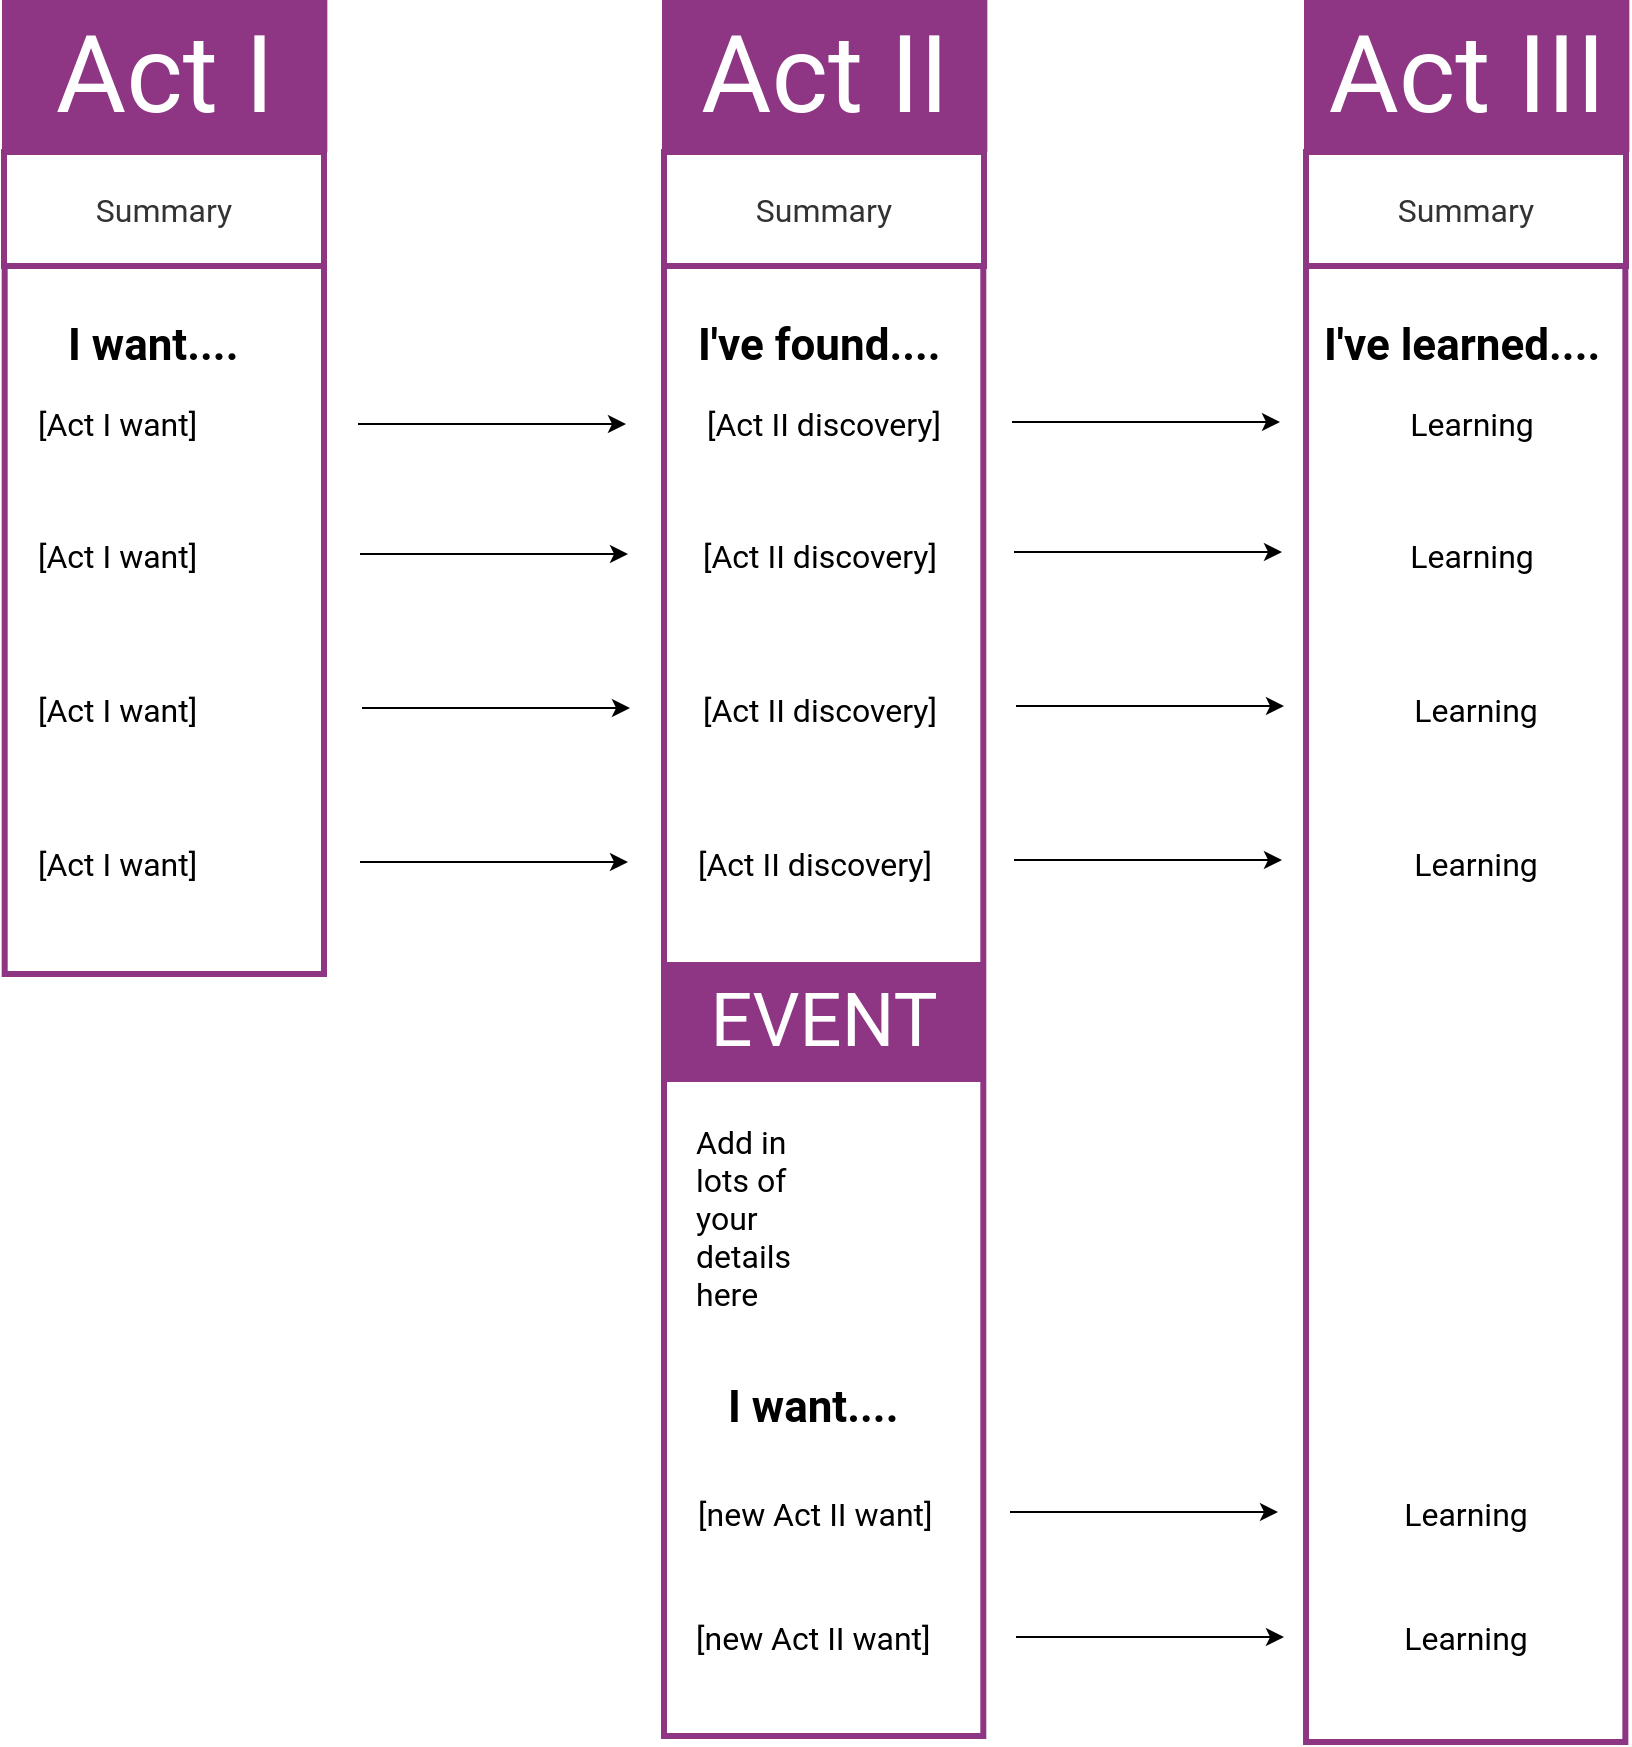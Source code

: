 <mxfile version="27.0.5">
  <diagram name="Page-1" id="7olxjzG8O-aa4FaBFeG-">
    <mxGraphModel dx="-16115" dy="15930" grid="1" gridSize="10" guides="1" tooltips="1" connect="1" arrows="1" fold="1" page="1" pageScale="1" pageWidth="850" pageHeight="1100" math="0" shadow="0">
      <root>
        <mxCell id="0" />
        <mxCell id="1" parent="0" />
        <mxCell id="Ob4dMHm7MTZS2m7D0Z62-1" value="" style="rounded=0;whiteSpace=wrap;html=1;strokeColor=light-dark(#8e3684, #ededed);fillColor=none;fontSize=16;fontFamily=Roboto;fontSource=https%3A%2F%2Ffonts.googleapis.com%2Fcss%3Ffamily%3DRoboto;fontColor=light-dark(#333333,#CFBFFC);strokeWidth=3;glass=0;shadow=0;container=0;labelBorderColor=none;" vertex="1" parent="1">
          <mxGeometry x="17670.01" y="-15202" width="159.66" height="738" as="geometry" />
        </mxCell>
        <mxCell id="Ob4dMHm7MTZS2m7D0Z62-2" value="" style="rounded=0;whiteSpace=wrap;html=1;strokeColor=light-dark(#8e3684, #ededed);fillColor=none;fontSize=16;fontFamily=Roboto;fontSource=https%3A%2F%2Ffonts.googleapis.com%2Fcss%3Ffamily%3DRoboto;fontColor=light-dark(#333333,#CFBFFC);strokeWidth=3;glass=0;shadow=0;container=0;labelBorderColor=none;" vertex="1" parent="1">
          <mxGeometry x="17349" y="-15202" width="159.66" height="735" as="geometry" />
        </mxCell>
        <mxCell id="Ob4dMHm7MTZS2m7D0Z62-3" value="" style="rounded=0;whiteSpace=wrap;html=1;strokeColor=light-dark(#8e3684, #ededed);fillColor=none;fontSize=16;fontFamily=Roboto;fontSource=https%3A%2F%2Ffonts.googleapis.com%2Fcss%3Ffamily%3DRoboto;fontColor=light-dark(#333333,#CFBFFC);strokeWidth=3;glass=0;shadow=0;container=0;labelBorderColor=none;" vertex="1" parent="1">
          <mxGeometry x="17019.34" y="-15202" width="159.66" height="354" as="geometry" />
        </mxCell>
        <mxCell id="Ob4dMHm7MTZS2m7D0Z62-4" value="Act I" style="rounded=0;whiteSpace=wrap;html=1;strokeColor=none;fillColor=#8E3684;fontSize=54;fontFamily=Roboto;fontSource=https%3A%2F%2Ffonts.googleapis.com%2Fcss%3Ffamily%3DRoboto;fontColor=#FFFFFF;strokeWidth=24;glass=0;shadow=0;container=0;" vertex="1" parent="1">
          <mxGeometry x="17018" y="-15335" width="162.67" height="76" as="geometry" />
        </mxCell>
        <mxCell id="Ob4dMHm7MTZS2m7D0Z62-5" style="edgeStyle=orthogonalEdgeStyle;rounded=0;orthogonalLoop=1;jettySize=auto;html=1;" edge="1" parent="1">
          <mxGeometry relative="1" as="geometry">
            <mxPoint x="17330" y="-15123" as="targetPoint" />
            <mxPoint x="17196" y="-15123" as="sourcePoint" />
          </mxGeometry>
        </mxCell>
        <mxCell id="Ob4dMHm7MTZS2m7D0Z62-6" value="[Act I want]" style="text;html=1;align=left;verticalAlign=middle;whiteSpace=wrap;rounded=0;fontFamily=Roboto;fontSource=https%3A%2F%2Ffonts.googleapis.com%2Fcss%3Ffamily%3DRoboto;fontSize=16;" vertex="1" parent="1">
          <mxGeometry x="17033.75" y="-15145" width="127.25" height="43" as="geometry" />
        </mxCell>
        <mxCell id="Ob4dMHm7MTZS2m7D0Z62-7" value="Summary" style="rounded=0;whiteSpace=wrap;html=1;strokeColor=light-dark(#8e3684, #ededed);fillColor=none;fontSize=16;fontFamily=Roboto;fontSource=https%3A%2F%2Ffonts.googleapis.com%2Fcss%3Ffamily%3DRoboto;fontColor=light-dark(#333333,#CFBFFC);strokeWidth=3;glass=0;shadow=0;container=0;labelBorderColor=none;" vertex="1" parent="1">
          <mxGeometry x="17019" y="-15259" width="160" height="57" as="geometry" />
        </mxCell>
        <mxCell id="Ob4dMHm7MTZS2m7D0Z62-8" value="Act II" style="rounded=0;whiteSpace=wrap;html=1;strokeColor=none;fillColor=#8E3684;fontSize=54;fontFamily=Roboto;fontSource=https%3A%2F%2Ffonts.googleapis.com%2Fcss%3Ffamily%3DRoboto;fontColor=#FFFFFF;strokeWidth=24;glass=0;shadow=0;container=0;" vertex="1" parent="1">
          <mxGeometry x="17348" y="-15335" width="162.67" height="76" as="geometry" />
        </mxCell>
        <mxCell id="Ob4dMHm7MTZS2m7D0Z62-9" value="Summary" style="rounded=0;whiteSpace=wrap;html=1;strokeColor=light-dark(#8e3684, #ededed);fillColor=none;fontSize=16;fontFamily=Roboto;fontSource=https%3A%2F%2Ffonts.googleapis.com%2Fcss%3Ffamily%3DRoboto;fontColor=light-dark(#333333,#CFBFFC);strokeWidth=3;glass=0;shadow=0;container=0;labelBorderColor=none;" vertex="1" parent="1">
          <mxGeometry x="17349" y="-15259" width="160" height="57" as="geometry" />
        </mxCell>
        <mxCell id="Ob4dMHm7MTZS2m7D0Z62-10" value="Act III" style="rounded=0;whiteSpace=wrap;html=1;strokeColor=none;fillColor=#8E3684;fontSize=54;fontFamily=Roboto;fontSource=https%3A%2F%2Ffonts.googleapis.com%2Fcss%3Ffamily%3DRoboto;fontColor=#FFFFFF;strokeWidth=24;glass=0;shadow=0;container=0;" vertex="1" parent="1">
          <mxGeometry x="17669" y="-15335" width="162.67" height="76" as="geometry" />
        </mxCell>
        <mxCell id="Ob4dMHm7MTZS2m7D0Z62-11" value="Summary" style="rounded=0;whiteSpace=wrap;html=1;strokeColor=light-dark(#8e3684, #ededed);fillColor=none;fontSize=16;fontFamily=Roboto;fontSource=https%3A%2F%2Ffonts.googleapis.com%2Fcss%3Ffamily%3DRoboto;fontColor=light-dark(#333333,#CFBFFC);strokeWidth=3;glass=0;shadow=0;container=0;labelBorderColor=none;" vertex="1" parent="1">
          <mxGeometry x="17670" y="-15259" width="160" height="57" as="geometry" />
        </mxCell>
        <mxCell id="Ob4dMHm7MTZS2m7D0Z62-12" value="I want...." style="text;html=1;align=left;verticalAlign=middle;whiteSpace=wrap;rounded=0;fontFamily=Roboto;fontSource=https%3A%2F%2Ffonts.googleapis.com%2Fcss%3Ffamily%3DRoboto;fontSize=22;fontStyle=1" vertex="1" parent="1">
          <mxGeometry x="17049.42" y="-15177" width="99.16" height="30" as="geometry" />
        </mxCell>
        <mxCell id="Ob4dMHm7MTZS2m7D0Z62-13" value="I&#39;ve found...." style="text;html=1;align=left;verticalAlign=middle;whiteSpace=wrap;rounded=0;fontFamily=Roboto;fontSource=https%3A%2F%2Ffonts.googleapis.com%2Fcss%3Ffamily%3DRoboto;fontSize=22;fontStyle=1" vertex="1" parent="1">
          <mxGeometry x="17363.77" y="-15177" width="131.12" height="30" as="geometry" />
        </mxCell>
        <mxCell id="Ob4dMHm7MTZS2m7D0Z62-14" value="I&#39;ve learned...." style="text;html=1;align=left;verticalAlign=middle;whiteSpace=wrap;rounded=0;fontFamily=Roboto;fontSource=https%3A%2F%2Ffonts.googleapis.com%2Fcss%3Ffamily%3DRoboto;fontSize=22;fontStyle=1" vertex="1" parent="1">
          <mxGeometry x="17676.89" y="-15177" width="146.89" height="30" as="geometry" />
        </mxCell>
        <mxCell id="Ob4dMHm7MTZS2m7D0Z62-15" value="[Act I want]" style="text;html=1;align=left;verticalAlign=middle;whiteSpace=wrap;rounded=0;fontFamily=Roboto;fontSource=https%3A%2F%2Ffonts.googleapis.com%2Fcss%3Ffamily%3DRoboto;fontSize=16;" vertex="1" parent="1">
          <mxGeometry x="17033.75" y="-15079" width="130.5" height="43" as="geometry" />
        </mxCell>
        <mxCell id="Ob4dMHm7MTZS2m7D0Z62-16" value="[Act I want]" style="text;html=1;align=left;verticalAlign=middle;whiteSpace=wrap;rounded=0;fontFamily=Roboto;fontSource=https%3A%2F%2Ffonts.googleapis.com%2Fcss%3Ffamily%3DRoboto;fontSize=16;" vertex="1" parent="1">
          <mxGeometry x="17033.75" y="-15012" width="130.5" height="63" as="geometry" />
        </mxCell>
        <mxCell id="Ob4dMHm7MTZS2m7D0Z62-17" value="[Act I want]" style="text;html=1;align=left;verticalAlign=middle;whiteSpace=wrap;rounded=0;fontFamily=Roboto;fontSource=https%3A%2F%2Ffonts.googleapis.com%2Fcss%3Ffamily%3DRoboto;fontSize=16;" vertex="1" parent="1">
          <mxGeometry x="17033.75" y="-14925" width="121" height="43" as="geometry" />
        </mxCell>
        <mxCell id="Ob4dMHm7MTZS2m7D0Z62-18" value="[Act II discovery]" style="text;html=1;align=center;verticalAlign=middle;whiteSpace=wrap;rounded=0;fontFamily=Roboto;fontSource=https%3A%2F%2Ffonts.googleapis.com%2Fcss%3Ffamily%3DRoboto;fontSize=16;" vertex="1" parent="1">
          <mxGeometry x="17369.34" y="-15145" width="120" height="43" as="geometry" />
        </mxCell>
        <mxCell id="Ob4dMHm7MTZS2m7D0Z62-19" value="[Act II discovery]" style="text;html=1;align=center;verticalAlign=middle;whiteSpace=wrap;rounded=0;fontFamily=Roboto;fontSource=https%3A%2F%2Ffonts.googleapis.com%2Fcss%3Ffamily%3DRoboto;fontSize=16;" vertex="1" parent="1">
          <mxGeometry x="17357" y="-15079" width="140" height="43" as="geometry" />
        </mxCell>
        <mxCell id="Ob4dMHm7MTZS2m7D0Z62-20" value="[Act II discovery]" style="text;html=1;align=center;verticalAlign=middle;whiteSpace=wrap;rounded=0;fontFamily=Roboto;fontSource=https%3A%2F%2Ffonts.googleapis.com%2Fcss%3Ffamily%3DRoboto;fontSize=16;" vertex="1" parent="1">
          <mxGeometry x="17363.75" y="-14925" width="121" height="43" as="geometry" />
        </mxCell>
        <mxCell id="Ob4dMHm7MTZS2m7D0Z62-21" value="[Act II discovery]" style="text;html=1;align=center;verticalAlign=middle;whiteSpace=wrap;rounded=0;fontFamily=Roboto;fontSource=https%3A%2F%2Ffonts.googleapis.com%2Fcss%3Ffamily%3DRoboto;fontSize=16;" vertex="1" parent="1">
          <mxGeometry x="17366" y="-15002" width="122" height="43" as="geometry" />
        </mxCell>
        <mxCell id="Ob4dMHm7MTZS2m7D0Z62-22" style="edgeStyle=orthogonalEdgeStyle;rounded=0;orthogonalLoop=1;jettySize=auto;html=1;" edge="1" parent="1">
          <mxGeometry relative="1" as="geometry">
            <mxPoint x="17331" y="-15058" as="targetPoint" />
            <mxPoint x="17197" y="-15058" as="sourcePoint" />
          </mxGeometry>
        </mxCell>
        <mxCell id="Ob4dMHm7MTZS2m7D0Z62-23" style="edgeStyle=orthogonalEdgeStyle;rounded=0;orthogonalLoop=1;jettySize=auto;html=1;" edge="1" parent="1">
          <mxGeometry relative="1" as="geometry">
            <mxPoint x="17332" y="-14981" as="targetPoint" />
            <mxPoint x="17198" y="-14981" as="sourcePoint" />
          </mxGeometry>
        </mxCell>
        <mxCell id="Ob4dMHm7MTZS2m7D0Z62-24" style="edgeStyle=orthogonalEdgeStyle;rounded=0;orthogonalLoop=1;jettySize=auto;html=1;" edge="1" parent="1">
          <mxGeometry relative="1" as="geometry">
            <mxPoint x="17331" y="-14904" as="targetPoint" />
            <mxPoint x="17197" y="-14904" as="sourcePoint" />
          </mxGeometry>
        </mxCell>
        <mxCell id="Ob4dMHm7MTZS2m7D0Z62-25" value="EVENT" style="rounded=0;whiteSpace=wrap;html=1;strokeColor=none;fillColor=#8E3684;fontSize=37;fontFamily=Roboto;fontSource=https%3A%2F%2Ffonts.googleapis.com%2Fcss%3Ffamily%3DRoboto;fontColor=#FFFFFF;strokeWidth=24;glass=0;shadow=0;container=0;" vertex="1" parent="1">
          <mxGeometry x="17349" y="-14854" width="160" height="60" as="geometry" />
        </mxCell>
        <mxCell id="Ob4dMHm7MTZS2m7D0Z62-26" value="&lt;div&gt;Add in&lt;/div&gt;&lt;div&gt;lots of&lt;/div&gt;&lt;div&gt;your&lt;/div&gt;details&lt;div&gt;here&lt;/div&gt;" style="text;html=1;align=left;verticalAlign=middle;whiteSpace=wrap;rounded=0;fontFamily=Roboto;fontSource=https%3A%2F%2Ffonts.googleapis.com%2Fcss%3Ffamily%3DRoboto;fontSize=16;" vertex="1" parent="1">
          <mxGeometry x="17362.88" y="-14794" width="128.25" height="135" as="geometry" />
        </mxCell>
        <mxCell id="Ob4dMHm7MTZS2m7D0Z62-27" value="Learning" style="text;html=1;align=center;verticalAlign=middle;whiteSpace=wrap;rounded=0;fontFamily=Roboto;fontSource=https%3A%2F%2Ffonts.googleapis.com%2Fcss%3Ffamily%3DRoboto;fontSize=16;" vertex="1" parent="1">
          <mxGeometry x="17676.89" y="-15145" width="152.29" height="43" as="geometry" />
        </mxCell>
        <mxCell id="Ob4dMHm7MTZS2m7D0Z62-28" value="Learning" style="text;html=1;align=center;verticalAlign=middle;whiteSpace=wrap;rounded=0;fontFamily=Roboto;fontSource=https%3A%2F%2Ffonts.googleapis.com%2Fcss%3Ffamily%3DRoboto;fontSize=16;" vertex="1" parent="1">
          <mxGeometry x="17676.89" y="-15079" width="152.29" height="43" as="geometry" />
        </mxCell>
        <mxCell id="Ob4dMHm7MTZS2m7D0Z62-29" value="Learning" style="text;html=1;align=center;verticalAlign=middle;whiteSpace=wrap;rounded=0;fontFamily=Roboto;fontSource=https%3A%2F%2Ffonts.googleapis.com%2Fcss%3Ffamily%3DRoboto;fontSize=16;" vertex="1" parent="1">
          <mxGeometry x="17679.38" y="-15002" width="152.29" height="43" as="geometry" />
        </mxCell>
        <mxCell id="Ob4dMHm7MTZS2m7D0Z62-30" value="Learning" style="text;html=1;align=center;verticalAlign=middle;whiteSpace=wrap;rounded=0;fontFamily=Roboto;fontSource=https%3A%2F%2Ffonts.googleapis.com%2Fcss%3Ffamily%3DRoboto;fontSize=16;" vertex="1" parent="1">
          <mxGeometry x="17679.38" y="-14925" width="152.29" height="43" as="geometry" />
        </mxCell>
        <mxCell id="Ob4dMHm7MTZS2m7D0Z62-31" value="I want...." style="text;html=1;align=left;verticalAlign=middle;whiteSpace=wrap;rounded=0;fontFamily=Roboto;fontSource=https%3A%2F%2Ffonts.googleapis.com%2Fcss%3Ffamily%3DRoboto;fontSize=22;fontStyle=1" vertex="1" parent="1">
          <mxGeometry x="17379.25" y="-14646" width="99.16" height="30" as="geometry" />
        </mxCell>
        <mxCell id="Ob4dMHm7MTZS2m7D0Z62-32" value="[new Act II want]" style="text;html=1;align=left;verticalAlign=middle;whiteSpace=wrap;rounded=0;fontFamily=Roboto;fontSource=https%3A%2F%2Ffonts.googleapis.com%2Fcss%3Ffamily%3DRoboto;fontSize=16;" vertex="1" parent="1">
          <mxGeometry x="17363.75" y="-14600" width="121" height="43" as="geometry" />
        </mxCell>
        <mxCell id="Ob4dMHm7MTZS2m7D0Z62-33" value="[new Act II want]" style="text;html=1;align=left;verticalAlign=middle;whiteSpace=wrap;rounded=0;fontFamily=Roboto;fontSource=https%3A%2F%2Ffonts.googleapis.com%2Fcss%3Ffamily%3DRoboto;fontSize=16;" vertex="1" parent="1">
          <mxGeometry x="17362.88" y="-14541" width="121" height="50" as="geometry" />
        </mxCell>
        <mxCell id="Ob4dMHm7MTZS2m7D0Z62-34" style="edgeStyle=orthogonalEdgeStyle;rounded=0;orthogonalLoop=1;jettySize=auto;html=1;" edge="1" parent="1">
          <mxGeometry relative="1" as="geometry">
            <mxPoint x="17657" y="-15124" as="targetPoint" />
            <mxPoint x="17523" y="-15124" as="sourcePoint" />
          </mxGeometry>
        </mxCell>
        <mxCell id="Ob4dMHm7MTZS2m7D0Z62-35" style="edgeStyle=orthogonalEdgeStyle;rounded=0;orthogonalLoop=1;jettySize=auto;html=1;" edge="1" parent="1">
          <mxGeometry relative="1" as="geometry">
            <mxPoint x="17658" y="-15059" as="targetPoint" />
            <mxPoint x="17524" y="-15059" as="sourcePoint" />
          </mxGeometry>
        </mxCell>
        <mxCell id="Ob4dMHm7MTZS2m7D0Z62-36" style="edgeStyle=orthogonalEdgeStyle;rounded=0;orthogonalLoop=1;jettySize=auto;html=1;" edge="1" parent="1">
          <mxGeometry relative="1" as="geometry">
            <mxPoint x="17659" y="-14982" as="targetPoint" />
            <mxPoint x="17525" y="-14982" as="sourcePoint" />
          </mxGeometry>
        </mxCell>
        <mxCell id="Ob4dMHm7MTZS2m7D0Z62-37" style="edgeStyle=orthogonalEdgeStyle;rounded=0;orthogonalLoop=1;jettySize=auto;html=1;" edge="1" parent="1">
          <mxGeometry relative="1" as="geometry">
            <mxPoint x="17658" y="-14905" as="targetPoint" />
            <mxPoint x="17524" y="-14905" as="sourcePoint" />
          </mxGeometry>
        </mxCell>
        <mxCell id="Ob4dMHm7MTZS2m7D0Z62-38" value="Learning" style="text;html=1;align=center;verticalAlign=middle;whiteSpace=wrap;rounded=0;fontFamily=Roboto;fontSource=https%3A%2F%2Ffonts.googleapis.com%2Fcss%3Ffamily%3DRoboto;fontSize=16;" vertex="1" parent="1">
          <mxGeometry x="17673.69" y="-14600" width="152.29" height="43" as="geometry" />
        </mxCell>
        <mxCell id="Ob4dMHm7MTZS2m7D0Z62-39" value="Learning" style="text;html=1;align=center;verticalAlign=middle;whiteSpace=wrap;rounded=0;fontFamily=Roboto;fontSource=https%3A%2F%2Ffonts.googleapis.com%2Fcss%3Ffamily%3DRoboto;fontSize=16;" vertex="1" parent="1">
          <mxGeometry x="17673.69" y="-14537.5" width="152.29" height="43" as="geometry" />
        </mxCell>
        <mxCell id="Ob4dMHm7MTZS2m7D0Z62-40" style="edgeStyle=orthogonalEdgeStyle;rounded=0;orthogonalLoop=1;jettySize=auto;html=1;" edge="1" parent="1">
          <mxGeometry relative="1" as="geometry">
            <mxPoint x="17656" y="-14579" as="targetPoint" />
            <mxPoint x="17522" y="-14579" as="sourcePoint" />
          </mxGeometry>
        </mxCell>
        <mxCell id="Ob4dMHm7MTZS2m7D0Z62-41" style="edgeStyle=orthogonalEdgeStyle;rounded=0;orthogonalLoop=1;jettySize=auto;html=1;" edge="1" parent="1">
          <mxGeometry relative="1" as="geometry">
            <mxPoint x="17659" y="-14516.5" as="targetPoint" />
            <mxPoint x="17525" y="-14516.5" as="sourcePoint" />
          </mxGeometry>
        </mxCell>
      </root>
    </mxGraphModel>
  </diagram>
</mxfile>
